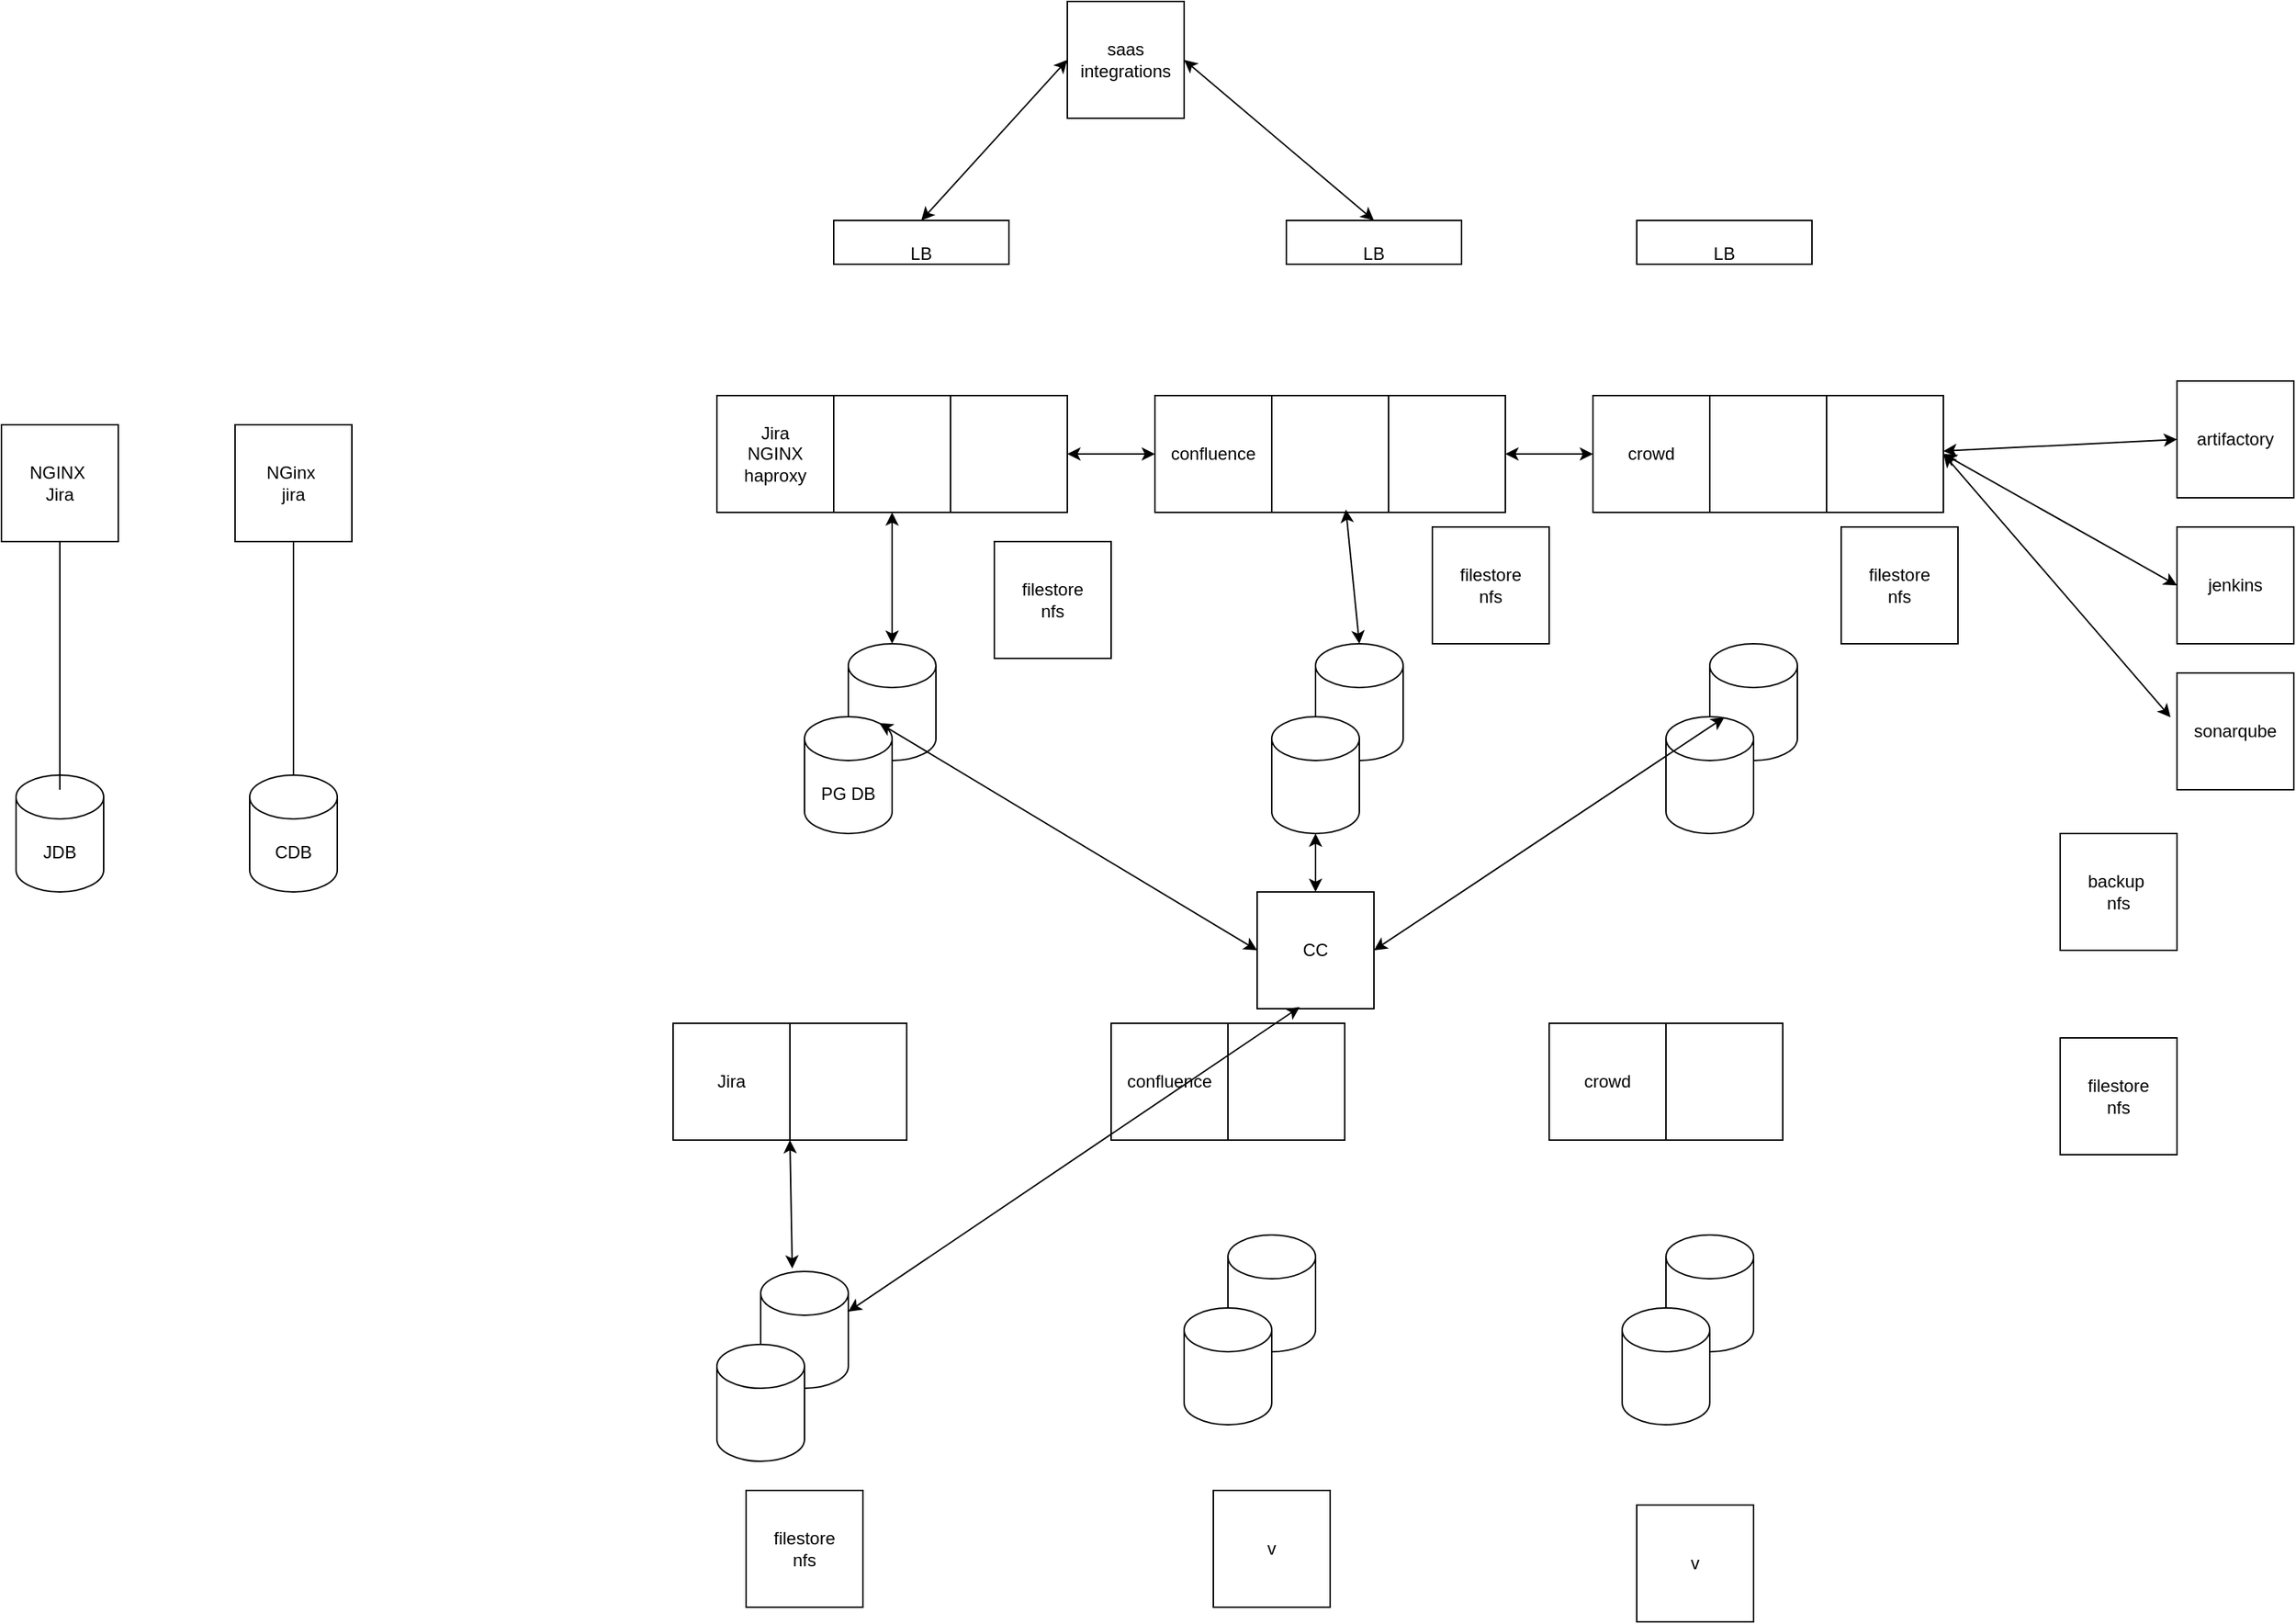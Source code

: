 <mxfile version="22.1.18" type="github">
  <diagram name="Page-1" id="UqMla0D-ssgaIbfY9ZWU">
    <mxGraphModel dx="3084" dy="2304" grid="1" gridSize="10" guides="1" tooltips="1" connect="1" arrows="1" fold="1" page="1" pageScale="1" pageWidth="850" pageHeight="1100" math="0" shadow="0">
      <root>
        <mxCell id="0" />
        <mxCell id="1" parent="0" />
        <mxCell id="4yEvV7LpARyzxkKi1ptg-1" value="NGINX&amp;nbsp;&lt;br&gt;Jira&lt;br&gt;" style="whiteSpace=wrap;html=1;aspect=fixed;" vertex="1" parent="1">
          <mxGeometry x="-310" y="220" width="80" height="80" as="geometry" />
        </mxCell>
        <mxCell id="4yEvV7LpARyzxkKi1ptg-2" value="JDB" style="shape=cylinder3;whiteSpace=wrap;html=1;boundedLbl=1;backgroundOutline=1;size=15;" vertex="1" parent="1">
          <mxGeometry x="-300" y="460" width="60" height="80" as="geometry" />
        </mxCell>
        <mxCell id="4yEvV7LpARyzxkKi1ptg-3" value="CDB&lt;br&gt;" style="shape=cylinder3;whiteSpace=wrap;html=1;boundedLbl=1;backgroundOutline=1;size=15;" vertex="1" parent="1">
          <mxGeometry x="-140" y="460" width="60" height="80" as="geometry" />
        </mxCell>
        <mxCell id="4yEvV7LpARyzxkKi1ptg-4" value="NGinx&amp;nbsp;&lt;br&gt;jira" style="whiteSpace=wrap;html=1;aspect=fixed;" vertex="1" parent="1">
          <mxGeometry x="-150" y="220" width="80" height="80" as="geometry" />
        </mxCell>
        <mxCell id="4yEvV7LpARyzxkKi1ptg-5" value="" style="endArrow=none;html=1;rounded=0;entryX=0.5;entryY=1;entryDx=0;entryDy=0;" edge="1" parent="1" target="4yEvV7LpARyzxkKi1ptg-1">
          <mxGeometry width="50" height="50" relative="1" as="geometry">
            <mxPoint x="-270" y="470" as="sourcePoint" />
            <mxPoint x="60" y="400" as="targetPoint" />
          </mxGeometry>
        </mxCell>
        <mxCell id="4yEvV7LpARyzxkKi1ptg-6" value="" style="endArrow=none;html=1;rounded=0;entryX=0.5;entryY=1;entryDx=0;entryDy=0;" edge="1" parent="1" source="4yEvV7LpARyzxkKi1ptg-3" target="4yEvV7LpARyzxkKi1ptg-4">
          <mxGeometry width="50" height="50" relative="1" as="geometry">
            <mxPoint x="10" y="450" as="sourcePoint" />
            <mxPoint x="60" y="400" as="targetPoint" />
          </mxGeometry>
        </mxCell>
        <mxCell id="4yEvV7LpARyzxkKi1ptg-7" value="" style="shape=cylinder3;whiteSpace=wrap;html=1;boundedLbl=1;backgroundOutline=1;size=15;" vertex="1" parent="1">
          <mxGeometry x="270" y="370" width="60" height="80" as="geometry" />
        </mxCell>
        <mxCell id="4yEvV7LpARyzxkKi1ptg-8" value="PG DB&lt;br&gt;" style="shape=cylinder3;whiteSpace=wrap;html=1;boundedLbl=1;backgroundOutline=1;size=15;" vertex="1" parent="1">
          <mxGeometry x="240" y="420" width="60" height="80" as="geometry" />
        </mxCell>
        <mxCell id="4yEvV7LpARyzxkKi1ptg-9" value="" style="shape=cylinder3;whiteSpace=wrap;html=1;boundedLbl=1;backgroundOutline=1;size=15;" vertex="1" parent="1">
          <mxGeometry x="590" y="370" width="60" height="80" as="geometry" />
        </mxCell>
        <mxCell id="4yEvV7LpARyzxkKi1ptg-10" value="" style="shape=cylinder3;whiteSpace=wrap;html=1;boundedLbl=1;backgroundOutline=1;size=15;" vertex="1" parent="1">
          <mxGeometry x="560" y="420" width="60" height="80" as="geometry" />
        </mxCell>
        <mxCell id="4yEvV7LpARyzxkKi1ptg-11" value="" style="shape=cylinder3;whiteSpace=wrap;html=1;boundedLbl=1;backgroundOutline=1;size=15;" vertex="1" parent="1">
          <mxGeometry x="860" y="370" width="60" height="80" as="geometry" />
        </mxCell>
        <mxCell id="4yEvV7LpARyzxkKi1ptg-12" value="" style="shape=cylinder3;whiteSpace=wrap;html=1;boundedLbl=1;backgroundOutline=1;size=15;" vertex="1" parent="1">
          <mxGeometry x="830" y="420" width="60" height="80" as="geometry" />
        </mxCell>
        <mxCell id="4yEvV7LpARyzxkKi1ptg-13" value="" style="whiteSpace=wrap;html=1;aspect=fixed;" vertex="1" parent="1">
          <mxGeometry x="260" y="200" width="80" height="80" as="geometry" />
        </mxCell>
        <mxCell id="4yEvV7LpARyzxkKi1ptg-14" value="" style="whiteSpace=wrap;html=1;aspect=fixed;" vertex="1" parent="1">
          <mxGeometry x="340" y="200" width="80" height="80" as="geometry" />
        </mxCell>
        <mxCell id="4yEvV7LpARyzxkKi1ptg-15" value="Jira&lt;br&gt;NGINX&lt;br&gt;haproxy" style="whiteSpace=wrap;html=1;aspect=fixed;" vertex="1" parent="1">
          <mxGeometry x="180" y="200" width="80" height="80" as="geometry" />
        </mxCell>
        <mxCell id="4yEvV7LpARyzxkKi1ptg-16" value="" style="whiteSpace=wrap;html=1;aspect=fixed;" vertex="1" parent="1">
          <mxGeometry x="640" y="200" width="80" height="80" as="geometry" />
        </mxCell>
        <mxCell id="4yEvV7LpARyzxkKi1ptg-17" value="" style="whiteSpace=wrap;html=1;aspect=fixed;" vertex="1" parent="1">
          <mxGeometry x="560" y="200" width="80" height="80" as="geometry" />
        </mxCell>
        <mxCell id="4yEvV7LpARyzxkKi1ptg-18" value="confluence" style="whiteSpace=wrap;html=1;aspect=fixed;" vertex="1" parent="1">
          <mxGeometry x="480" y="200" width="80" height="80" as="geometry" />
        </mxCell>
        <mxCell id="4yEvV7LpARyzxkKi1ptg-19" value="crowd" style="whiteSpace=wrap;html=1;aspect=fixed;" vertex="1" parent="1">
          <mxGeometry x="780" y="200" width="80" height="80" as="geometry" />
        </mxCell>
        <mxCell id="4yEvV7LpARyzxkKi1ptg-20" value="" style="whiteSpace=wrap;html=1;aspect=fixed;" vertex="1" parent="1">
          <mxGeometry x="860" y="200" width="80" height="80" as="geometry" />
        </mxCell>
        <mxCell id="4yEvV7LpARyzxkKi1ptg-21" value="" style="whiteSpace=wrap;html=1;aspect=fixed;" vertex="1" parent="1">
          <mxGeometry x="940" y="200" width="80" height="80" as="geometry" />
        </mxCell>
        <mxCell id="4yEvV7LpARyzxkKi1ptg-22" value="" style="shape=cylinder3;whiteSpace=wrap;html=1;boundedLbl=1;backgroundOutline=1;size=15;" vertex="1" parent="1">
          <mxGeometry x="210" y="800" width="60" height="80" as="geometry" />
        </mxCell>
        <mxCell id="4yEvV7LpARyzxkKi1ptg-23" value="" style="shape=cylinder3;whiteSpace=wrap;html=1;boundedLbl=1;backgroundOutline=1;size=15;" vertex="1" parent="1">
          <mxGeometry x="180" y="850" width="60" height="80" as="geometry" />
        </mxCell>
        <mxCell id="4yEvV7LpARyzxkKi1ptg-24" value="" style="shape=cylinder3;whiteSpace=wrap;html=1;boundedLbl=1;backgroundOutline=1;size=15;" vertex="1" parent="1">
          <mxGeometry x="530" y="775" width="60" height="80" as="geometry" />
        </mxCell>
        <mxCell id="4yEvV7LpARyzxkKi1ptg-25" value="" style="shape=cylinder3;whiteSpace=wrap;html=1;boundedLbl=1;backgroundOutline=1;size=15;" vertex="1" parent="1">
          <mxGeometry x="500" y="825" width="60" height="80" as="geometry" />
        </mxCell>
        <mxCell id="4yEvV7LpARyzxkKi1ptg-26" value="" style="shape=cylinder3;whiteSpace=wrap;html=1;boundedLbl=1;backgroundOutline=1;size=15;" vertex="1" parent="1">
          <mxGeometry x="830" y="775" width="60" height="80" as="geometry" />
        </mxCell>
        <mxCell id="4yEvV7LpARyzxkKi1ptg-27" value="" style="shape=cylinder3;whiteSpace=wrap;html=1;boundedLbl=1;backgroundOutline=1;size=15;" vertex="1" parent="1">
          <mxGeometry x="800" y="825" width="60" height="80" as="geometry" />
        </mxCell>
        <mxCell id="4yEvV7LpARyzxkKi1ptg-28" value="" style="whiteSpace=wrap;html=1;aspect=fixed;" vertex="1" parent="1">
          <mxGeometry x="230" y="630" width="80" height="80" as="geometry" />
        </mxCell>
        <mxCell id="4yEvV7LpARyzxkKi1ptg-30" value="Jira" style="whiteSpace=wrap;html=1;aspect=fixed;" vertex="1" parent="1">
          <mxGeometry x="150" y="630" width="80" height="80" as="geometry" />
        </mxCell>
        <mxCell id="4yEvV7LpARyzxkKi1ptg-32" value="" style="whiteSpace=wrap;html=1;aspect=fixed;" vertex="1" parent="1">
          <mxGeometry x="530" y="630" width="80" height="80" as="geometry" />
        </mxCell>
        <mxCell id="4yEvV7LpARyzxkKi1ptg-33" value="confluence" style="whiteSpace=wrap;html=1;aspect=fixed;" vertex="1" parent="1">
          <mxGeometry x="450" y="630" width="80" height="80" as="geometry" />
        </mxCell>
        <mxCell id="4yEvV7LpARyzxkKi1ptg-34" value="crowd" style="whiteSpace=wrap;html=1;aspect=fixed;" vertex="1" parent="1">
          <mxGeometry x="750" y="630" width="80" height="80" as="geometry" />
        </mxCell>
        <mxCell id="4yEvV7LpARyzxkKi1ptg-35" value="" style="whiteSpace=wrap;html=1;aspect=fixed;" vertex="1" parent="1">
          <mxGeometry x="830" y="630" width="80" height="80" as="geometry" />
        </mxCell>
        <mxCell id="4yEvV7LpARyzxkKi1ptg-45" value="&lt;br&gt;LB" style="rounded=0;whiteSpace=wrap;html=1;" vertex="1" parent="1">
          <mxGeometry x="260" y="80" width="120" height="30" as="geometry" />
        </mxCell>
        <mxCell id="4yEvV7LpARyzxkKi1ptg-47" value="&lt;br&gt;LB" style="rounded=0;whiteSpace=wrap;html=1;" vertex="1" parent="1">
          <mxGeometry x="570" y="80" width="120" height="30" as="geometry" />
        </mxCell>
        <mxCell id="4yEvV7LpARyzxkKi1ptg-48" value="&lt;br&gt;LB" style="rounded=0;whiteSpace=wrap;html=1;" vertex="1" parent="1">
          <mxGeometry x="810" y="80" width="120" height="30" as="geometry" />
        </mxCell>
        <mxCell id="4yEvV7LpARyzxkKi1ptg-49" value="saas integrations" style="whiteSpace=wrap;html=1;aspect=fixed;" vertex="1" parent="1">
          <mxGeometry x="420" y="-70" width="80" height="80" as="geometry" />
        </mxCell>
        <mxCell id="4yEvV7LpARyzxkKi1ptg-51" value="" style="endArrow=classic;startArrow=classic;html=1;rounded=0;entryX=0;entryY=0.5;entryDx=0;entryDy=0;exitX=0.5;exitY=0;exitDx=0;exitDy=0;" edge="1" parent="1" source="4yEvV7LpARyzxkKi1ptg-45" target="4yEvV7LpARyzxkKi1ptg-49">
          <mxGeometry width="50" height="50" relative="1" as="geometry">
            <mxPoint x="400" y="240" as="sourcePoint" />
            <mxPoint x="450" y="190" as="targetPoint" />
          </mxGeometry>
        </mxCell>
        <mxCell id="4yEvV7LpARyzxkKi1ptg-52" value="" style="endArrow=classic;startArrow=classic;html=1;rounded=0;entryX=1;entryY=0.5;entryDx=0;entryDy=0;exitX=0;exitY=0.5;exitDx=0;exitDy=0;" edge="1" parent="1" source="4yEvV7LpARyzxkKi1ptg-18" target="4yEvV7LpARyzxkKi1ptg-14">
          <mxGeometry width="50" height="50" relative="1" as="geometry">
            <mxPoint x="400" y="440" as="sourcePoint" />
            <mxPoint x="450" y="390" as="targetPoint" />
          </mxGeometry>
        </mxCell>
        <mxCell id="4yEvV7LpARyzxkKi1ptg-54" value="" style="endArrow=classic;startArrow=classic;html=1;rounded=0;entryX=0;entryY=0.5;entryDx=0;entryDy=0;exitX=1;exitY=0.5;exitDx=0;exitDy=0;" edge="1" parent="1" source="4yEvV7LpARyzxkKi1ptg-16" target="4yEvV7LpARyzxkKi1ptg-19">
          <mxGeometry width="50" height="50" relative="1" as="geometry">
            <mxPoint x="490" y="250" as="sourcePoint" />
            <mxPoint x="430" y="250" as="targetPoint" />
          </mxGeometry>
        </mxCell>
        <mxCell id="4yEvV7LpARyzxkKi1ptg-55" value="CC&lt;br&gt;" style="whiteSpace=wrap;html=1;aspect=fixed;" vertex="1" parent="1">
          <mxGeometry x="550" y="540" width="80" height="80" as="geometry" />
        </mxCell>
        <mxCell id="4yEvV7LpARyzxkKi1ptg-56" value="" style="endArrow=classic;startArrow=classic;html=1;rounded=0;entryX=0;entryY=0.5;entryDx=0;entryDy=0;exitX=0.855;exitY=0;exitDx=0;exitDy=4.35;exitPerimeter=0;" edge="1" parent="1" source="4yEvV7LpARyzxkKi1ptg-8" target="4yEvV7LpARyzxkKi1ptg-55">
          <mxGeometry width="50" height="50" relative="1" as="geometry">
            <mxPoint x="400" y="440" as="sourcePoint" />
            <mxPoint x="450" y="390" as="targetPoint" />
          </mxGeometry>
        </mxCell>
        <mxCell id="4yEvV7LpARyzxkKi1ptg-57" value="" style="endArrow=classic;startArrow=classic;html=1;rounded=0;exitX=0.5;exitY=0;exitDx=0;exitDy=0;entryX=0.5;entryY=1;entryDx=0;entryDy=0;entryPerimeter=0;" edge="1" parent="1" source="4yEvV7LpARyzxkKi1ptg-55" target="4yEvV7LpARyzxkKi1ptg-10">
          <mxGeometry width="50" height="50" relative="1" as="geometry">
            <mxPoint x="301" y="434" as="sourcePoint" />
            <mxPoint x="520" y="340" as="targetPoint" />
          </mxGeometry>
        </mxCell>
        <mxCell id="4yEvV7LpARyzxkKi1ptg-58" value="" style="endArrow=classic;startArrow=classic;html=1;rounded=0;exitX=0.667;exitY=0.005;exitDx=0;exitDy=0;exitPerimeter=0;entryX=1;entryY=0.5;entryDx=0;entryDy=0;" edge="1" parent="1" source="4yEvV7LpARyzxkKi1ptg-12" target="4yEvV7LpARyzxkKi1ptg-55">
          <mxGeometry width="50" height="50" relative="1" as="geometry">
            <mxPoint x="600" y="418" as="sourcePoint" />
            <mxPoint x="120" y="360" as="targetPoint" />
          </mxGeometry>
        </mxCell>
        <mxCell id="4yEvV7LpARyzxkKi1ptg-61" value="" style="endArrow=classic;startArrow=classic;html=1;rounded=0;entryX=0.5;entryY=1;entryDx=0;entryDy=0;" edge="1" parent="1" source="4yEvV7LpARyzxkKi1ptg-7" target="4yEvV7LpARyzxkKi1ptg-13">
          <mxGeometry width="50" height="50" relative="1" as="geometry">
            <mxPoint x="400" y="440" as="sourcePoint" />
            <mxPoint x="450" y="390" as="targetPoint" />
          </mxGeometry>
        </mxCell>
        <mxCell id="4yEvV7LpARyzxkKi1ptg-62" value="" style="endArrow=classic;startArrow=classic;html=1;rounded=0;entryX=0.635;entryY=0.975;entryDx=0;entryDy=0;entryPerimeter=0;exitX=0.5;exitY=0;exitDx=0;exitDy=0;exitPerimeter=0;" edge="1" parent="1" source="4yEvV7LpARyzxkKi1ptg-9" target="4yEvV7LpARyzxkKi1ptg-17">
          <mxGeometry width="50" height="50" relative="1" as="geometry">
            <mxPoint x="400" y="440" as="sourcePoint" />
            <mxPoint x="450" y="390" as="targetPoint" />
          </mxGeometry>
        </mxCell>
        <mxCell id="4yEvV7LpARyzxkKi1ptg-63" value="" style="endArrow=classic;startArrow=classic;html=1;rounded=0;entryX=0.365;entryY=0.985;entryDx=0;entryDy=0;entryPerimeter=0;exitX=1;exitY=0;exitDx=0;exitDy=27.5;exitPerimeter=0;" edge="1" parent="1" source="4yEvV7LpARyzxkKi1ptg-22" target="4yEvV7LpARyzxkKi1ptg-55">
          <mxGeometry width="50" height="50" relative="1" as="geometry">
            <mxPoint x="400" y="640" as="sourcePoint" />
            <mxPoint x="450" y="590" as="targetPoint" />
          </mxGeometry>
        </mxCell>
        <mxCell id="4yEvV7LpARyzxkKi1ptg-64" value="" style="endArrow=classic;startArrow=classic;html=1;rounded=0;exitX=0;exitY=1;exitDx=0;exitDy=0;entryX=0.36;entryY=-0.025;entryDx=0;entryDy=0;entryPerimeter=0;" edge="1" parent="1" source="4yEvV7LpARyzxkKi1ptg-28" target="4yEvV7LpARyzxkKi1ptg-22">
          <mxGeometry width="50" height="50" relative="1" as="geometry">
            <mxPoint x="400" y="640" as="sourcePoint" />
            <mxPoint x="450" y="590" as="targetPoint" />
          </mxGeometry>
        </mxCell>
        <mxCell id="4yEvV7LpARyzxkKi1ptg-65" value="artifactory" style="whiteSpace=wrap;html=1;aspect=fixed;" vertex="1" parent="1">
          <mxGeometry x="1180" y="190" width="80" height="80" as="geometry" />
        </mxCell>
        <mxCell id="4yEvV7LpARyzxkKi1ptg-66" value="filestore&lt;br&gt;nfs" style="whiteSpace=wrap;html=1;aspect=fixed;" vertex="1" parent="1">
          <mxGeometry x="200" y="950" width="80" height="80" as="geometry" />
        </mxCell>
        <mxCell id="4yEvV7LpARyzxkKi1ptg-67" value="backup&amp;nbsp;&lt;br&gt;nfs" style="whiteSpace=wrap;html=1;aspect=fixed;" vertex="1" parent="1">
          <mxGeometry x="1100" y="500" width="80" height="80" as="geometry" />
        </mxCell>
        <mxCell id="4yEvV7LpARyzxkKi1ptg-68" value="filestore&lt;br&gt;nfs" style="whiteSpace=wrap;html=1;aspect=fixed;" vertex="1" parent="1">
          <mxGeometry x="1100" y="640" width="80" height="80" as="geometry" />
        </mxCell>
        <mxCell id="4yEvV7LpARyzxkKi1ptg-69" value="filestore&lt;br&gt;nfs" style="whiteSpace=wrap;html=1;aspect=fixed;" vertex="1" parent="1">
          <mxGeometry x="950" y="290" width="80" height="80" as="geometry" />
        </mxCell>
        <mxCell id="4yEvV7LpARyzxkKi1ptg-70" value="filestore&lt;br&gt;nfs" style="whiteSpace=wrap;html=1;aspect=fixed;" vertex="1" parent="1">
          <mxGeometry x="670" y="290" width="80" height="80" as="geometry" />
        </mxCell>
        <mxCell id="4yEvV7LpARyzxkKi1ptg-71" value="filestore&lt;br&gt;nfs" style="whiteSpace=wrap;html=1;aspect=fixed;" vertex="1" parent="1">
          <mxGeometry x="370" y="300" width="80" height="80" as="geometry" />
        </mxCell>
        <mxCell id="4yEvV7LpARyzxkKi1ptg-72" value="v" style="whiteSpace=wrap;html=1;aspect=fixed;" vertex="1" parent="1">
          <mxGeometry x="520" y="950" width="80" height="80" as="geometry" />
        </mxCell>
        <mxCell id="4yEvV7LpARyzxkKi1ptg-73" value="v" style="whiteSpace=wrap;html=1;aspect=fixed;" vertex="1" parent="1">
          <mxGeometry x="810" y="960" width="80" height="80" as="geometry" />
        </mxCell>
        <mxCell id="4yEvV7LpARyzxkKi1ptg-74" value="" style="endArrow=classic;startArrow=classic;html=1;rounded=0;entryX=0;entryY=0.5;entryDx=0;entryDy=0;" edge="1" parent="1" source="4yEvV7LpARyzxkKi1ptg-21" target="4yEvV7LpARyzxkKi1ptg-65">
          <mxGeometry width="50" height="50" relative="1" as="geometry">
            <mxPoint x="720" y="440" as="sourcePoint" />
            <mxPoint x="770" y="390" as="targetPoint" />
          </mxGeometry>
        </mxCell>
        <mxCell id="4yEvV7LpARyzxkKi1ptg-75" value="jenkins" style="whiteSpace=wrap;html=1;aspect=fixed;" vertex="1" parent="1">
          <mxGeometry x="1180" y="290" width="80" height="80" as="geometry" />
        </mxCell>
        <mxCell id="4yEvV7LpARyzxkKi1ptg-76" value="sonarqube" style="whiteSpace=wrap;html=1;aspect=fixed;" vertex="1" parent="1">
          <mxGeometry x="1180" y="390" width="80" height="80" as="geometry" />
        </mxCell>
        <mxCell id="4yEvV7LpARyzxkKi1ptg-77" value="" style="endArrow=classic;startArrow=classic;html=1;rounded=0;entryX=1;entryY=0.5;entryDx=0;entryDy=0;exitX=0;exitY=0.5;exitDx=0;exitDy=0;" edge="1" parent="1" source="4yEvV7LpARyzxkKi1ptg-75" target="4yEvV7LpARyzxkKi1ptg-21">
          <mxGeometry width="50" height="50" relative="1" as="geometry">
            <mxPoint x="720" y="440" as="sourcePoint" />
            <mxPoint x="770" y="390" as="targetPoint" />
          </mxGeometry>
        </mxCell>
        <mxCell id="4yEvV7LpARyzxkKi1ptg-78" value="" style="endArrow=classic;startArrow=classic;html=1;rounded=0;exitX=-0.055;exitY=0.38;exitDx=0;exitDy=0;exitPerimeter=0;" edge="1" parent="1" source="4yEvV7LpARyzxkKi1ptg-76">
          <mxGeometry width="50" height="50" relative="1" as="geometry">
            <mxPoint x="1190" y="340" as="sourcePoint" />
            <mxPoint x="1020" y="240" as="targetPoint" />
          </mxGeometry>
        </mxCell>
        <mxCell id="4yEvV7LpARyzxkKi1ptg-79" value="" style="endArrow=classic;startArrow=classic;html=1;rounded=0;entryX=1;entryY=0.5;entryDx=0;entryDy=0;exitX=0.5;exitY=0;exitDx=0;exitDy=0;" edge="1" parent="1" source="4yEvV7LpARyzxkKi1ptg-47" target="4yEvV7LpARyzxkKi1ptg-49">
          <mxGeometry width="50" height="50" relative="1" as="geometry">
            <mxPoint x="720" y="540" as="sourcePoint" />
            <mxPoint x="770" y="490" as="targetPoint" />
          </mxGeometry>
        </mxCell>
      </root>
    </mxGraphModel>
  </diagram>
</mxfile>
